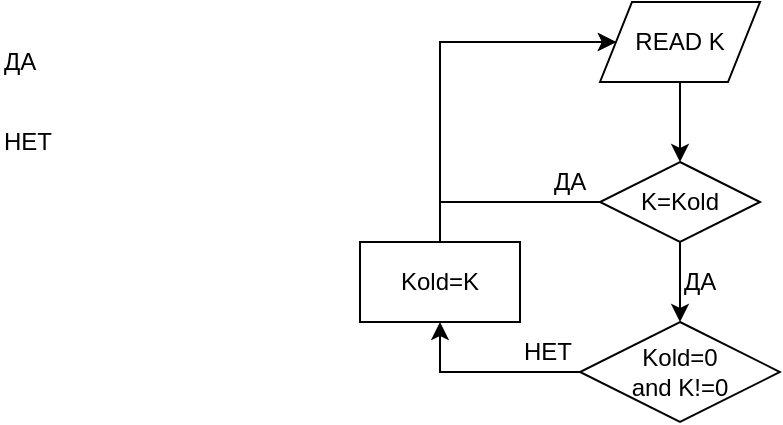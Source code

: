 <mxfile type="github" version="12.2.0" pages="1">
  <diagram id="wgFjlGgiPWJB2-E_jUXn" name="Page-1">
    <mxGraphModel grid="1" dx="782" dy="466" gridSize="10" guides="1" tooltips="1" connect="1" arrows="1" fold="1" page="1" pageScale="1" pageWidth="2336" pageHeight="1654" math="0" shadow="0">
      <root>
        <mxCell id="0"/>
        <mxCell id="1" parent="0"/>
        <mxCell id="krPqXdNdlhYM0oJRgE3l-5" parent="1" style="edgeStyle=orthogonalEdgeStyle;rounded=0;orthogonalLoop=1;jettySize=auto;html=1;exitX=0.5;exitY=1;exitDx=0;exitDy=0;entryX=0.5;entryY=0;entryDx=0;entryDy=0;" edge="1" source="krPqXdNdlhYM0oJRgE3l-1" target="krPqXdNdlhYM0oJRgE3l-3">
          <mxGeometry as="geometry" relative="1"/>
        </mxCell>
        <mxCell id="krPqXdNdlhYM0oJRgE3l-13" parent="1" style="edgeStyle=orthogonalEdgeStyle;rounded=0;orthogonalLoop=1;jettySize=auto;html=1;exitX=0;exitY=0.5;exitDx=0;exitDy=0;entryX=0;entryY=0.5;entryDx=0;entryDy=0;" edge="1" source="krPqXdNdlhYM0oJRgE3l-1" target="krPqXdNdlhYM0oJRgE3l-2">
          <mxGeometry as="geometry" relative="1">
            <Array as="points">
              <mxPoint x="280" y="140"/>
              <mxPoint x="280" y="60"/>
            </Array>
          </mxGeometry>
        </mxCell>
        <mxCell id="krPqXdNdlhYM0oJRgE3l-1" value="K=Kold" parent="1" style="rhombus;whiteSpace=wrap;html=1;" vertex="1">
          <mxGeometry as="geometry" x="360" y="120" width="80" height="40"/>
        </mxCell>
        <mxCell id="krPqXdNdlhYM0oJRgE3l-4" parent="1" style="edgeStyle=orthogonalEdgeStyle;rounded=0;orthogonalLoop=1;jettySize=auto;html=1;exitX=0.5;exitY=1;exitDx=0;exitDy=0;entryX=0.5;entryY=0;entryDx=0;entryDy=0;" edge="1" source="krPqXdNdlhYM0oJRgE3l-2" target="krPqXdNdlhYM0oJRgE3l-1">
          <mxGeometry as="geometry" relative="1"/>
        </mxCell>
        <mxCell id="krPqXdNdlhYM0oJRgE3l-2" value="READ K" parent="1" style="shape=parallelogram;perimeter=parallelogramPerimeter;whiteSpace=wrap;html=1;" vertex="1">
          <mxGeometry as="geometry" x="360" y="40" width="80" height="40"/>
        </mxCell>
        <mxCell id="krPqXdNdlhYM0oJRgE3l-10" parent="1" style="edgeStyle=orthogonalEdgeStyle;rounded=0;orthogonalLoop=1;jettySize=auto;html=1;exitX=0;exitY=0.5;exitDx=0;exitDy=0;entryX=0.5;entryY=1;entryDx=0;entryDy=0;" edge="1" source="krPqXdNdlhYM0oJRgE3l-3" target="krPqXdNdlhYM0oJRgE3l-9">
          <mxGeometry as="geometry" relative="1"/>
        </mxCell>
        <mxCell id="krPqXdNdlhYM0oJRgE3l-3" value="Kold=0&lt;br&gt;and K!=0" parent="1" style="rhombus;whiteSpace=wrap;html=1;" vertex="1">
          <mxGeometry as="geometry" x="350" y="200" width="100" height="50"/>
        </mxCell>
        <mxCell id="krPqXdNdlhYM0oJRgE3l-6" value="ДА" parent="1" style="text;html=1;resizable=0;points=[];autosize=1;align=left;verticalAlign=top;spacingTop=-4;" vertex="1">
          <mxGeometry as="geometry" x="400" y="170" width="30" height="20"/>
        </mxCell>
        <mxCell id="krPqXdNdlhYM0oJRgE3l-7" value="ДА" parent="1" style="text;html=1;resizable=0;points=[];autosize=1;align=left;verticalAlign=top;spacingTop=-4;" vertex="1">
          <mxGeometry as="geometry" x="60" y="60" width="30" height="20"/>
        </mxCell>
        <mxCell id="krPqXdNdlhYM0oJRgE3l-8" value="НЕТ" parent="1" style="text;html=1;resizable=0;points=[];autosize=1;align=left;verticalAlign=top;spacingTop=-4;" vertex="1">
          <mxGeometry as="geometry" x="60" y="100" width="40" height="20"/>
        </mxCell>
        <mxCell id="krPqXdNdlhYM0oJRgE3l-12" parent="1" style="edgeStyle=orthogonalEdgeStyle;rounded=0;orthogonalLoop=1;jettySize=auto;html=1;exitX=0.5;exitY=0;exitDx=0;exitDy=0;entryX=0;entryY=0.5;entryDx=0;entryDy=0;" edge="1" source="krPqXdNdlhYM0oJRgE3l-9" target="krPqXdNdlhYM0oJRgE3l-2">
          <mxGeometry as="geometry" relative="1">
            <Array as="points">
              <mxPoint x="280" y="60"/>
            </Array>
          </mxGeometry>
        </mxCell>
        <mxCell id="krPqXdNdlhYM0oJRgE3l-9" value="Kold=K" parent="1" style="rounded=0;whiteSpace=wrap;html=1;" vertex="1">
          <mxGeometry as="geometry" x="240" y="160" width="80" height="40"/>
        </mxCell>
        <mxCell id="krPqXdNdlhYM0oJRgE3l-11" value="НЕТ" parent="1" style="text;html=1;resizable=0;points=[];autosize=1;align=left;verticalAlign=top;spacingTop=-4;" vertex="1">
          <mxGeometry as="geometry" x="320" y="205" width="40" height="20"/>
        </mxCell>
        <mxCell id="krPqXdNdlhYM0oJRgE3l-15" value="ДА" parent="1" style="text;html=1;resizable=0;points=[];autosize=1;align=left;verticalAlign=top;spacingTop=-4;" vertex="1">
          <mxGeometry as="geometry" x="335" y="120" width="30" height="20"/>
        </mxCell>
      </root>
    </mxGraphModel>
  </diagram>
</mxfile>
